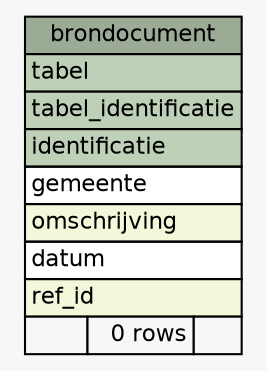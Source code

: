 // dot 2.43.0 on Linux 6.5.0-15-generic
// SchemaSpy rev Unknown
digraph "brondocument" {
  graph [
    rankdir="RL"
    bgcolor="#f7f7f7"
    nodesep="0.18"
    ranksep="0.46"
    fontname="Helvetica"
    fontsize="11"
  ];
  node [
    fontname="Helvetica"
    fontsize="11"
    shape="plaintext"
  ];
  edge [
    arrowsize="0.8"
  ];
  "brondocument" [
    label=<
    <TABLE BORDER="0" CELLBORDER="1" CELLSPACING="0" BGCOLOR="#ffffff">
      <TR><TD COLSPAN="3" BGCOLOR="#9bab96" ALIGN="CENTER">brondocument</TD></TR>
      <TR><TD PORT="tabel" COLSPAN="3" BGCOLOR="#bed1b8" ALIGN="LEFT">tabel</TD></TR>
      <TR><TD PORT="tabel_identificatie" COLSPAN="3" BGCOLOR="#bed1b8" ALIGN="LEFT">tabel_identificatie</TD></TR>
      <TR><TD PORT="identificatie" COLSPAN="3" BGCOLOR="#bed1b8" ALIGN="LEFT">identificatie</TD></TR>
      <TR><TD PORT="gemeente" COLSPAN="3" ALIGN="LEFT">gemeente</TD></TR>
      <TR><TD PORT="omschrijving" COLSPAN="3" BGCOLOR="#f4f7da" ALIGN="LEFT">omschrijving</TD></TR>
      <TR><TD PORT="datum" COLSPAN="3" ALIGN="LEFT">datum</TD></TR>
      <TR><TD PORT="ref_id" COLSPAN="3" BGCOLOR="#f4f7da" ALIGN="LEFT">ref_id</TD></TR>
      <TR><TD ALIGN="LEFT" BGCOLOR="#f7f7f7">  </TD><TD ALIGN="RIGHT" BGCOLOR="#f7f7f7">0 rows</TD><TD ALIGN="RIGHT" BGCOLOR="#f7f7f7">  </TD></TR>
    </TABLE>>
    URL="tables/brondocument.html"
    tooltip="brondocument"
  ];
}

